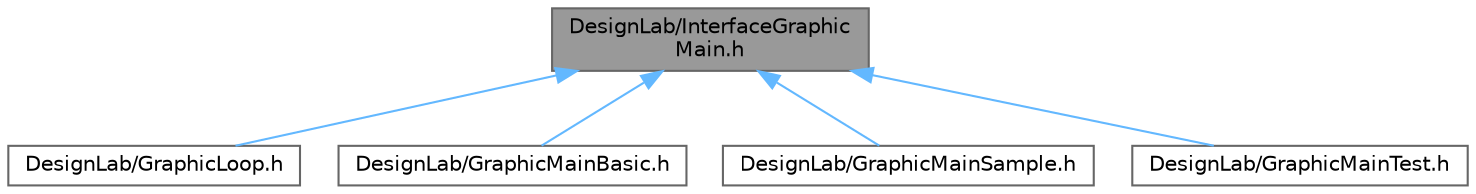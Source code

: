 digraph "DesignLab/InterfaceGraphicMain.h"
{
 // LATEX_PDF_SIZE
  bgcolor="transparent";
  edge [fontname=Helvetica,fontsize=10,labelfontname=Helvetica,labelfontsize=10];
  node [fontname=Helvetica,fontsize=10,shape=box,height=0.2,width=0.4];
  Node1 [id="Node000001",label="DesignLab/InterfaceGraphic\lMain.h",height=0.2,width=0.4,color="gray40", fillcolor="grey60", style="filled", fontcolor="black",tooltip="IGraphicMainクラスの宣言．IGraphicMainはインターフェイスであるので実態が作れない．"];
  Node1 -> Node2 [id="edge1_Node000001_Node000002",dir="back",color="steelblue1",style="solid",tooltip=" "];
  Node2 [id="Node000002",label="DesignLab/GraphicLoop.h",height=0.2,width=0.4,color="grey40", fillcolor="white", style="filled",URL="$_graphic_loop_8h.html",tooltip="GraphicLoopクラスの実装を行っている．"];
  Node1 -> Node3 [id="edge2_Node000001_Node000003",dir="back",color="steelblue1",style="solid",tooltip=" "];
  Node3 [id="Node000003",label="DesignLab/GraphicMainBasic.h",height=0.2,width=0.4,color="grey40", fillcolor="white", style="filled",URL="$_graphic_main_basic_8h.html",tooltip="基本的な描画クラスの実装．"];
  Node1 -> Node4 [id="edge3_Node000001_Node000004",dir="back",color="steelblue1",style="solid",tooltip=" "];
  Node4 [id="Node000004",label="DesignLab/GraphicMainSample.h",height=0.2,width=0.4,color="grey40", fillcolor="white", style="filled",URL="$_graphic_main_sample_8h.html",tooltip="IGraphicMainの使い方解説"];
  Node1 -> Node5 [id="edge4_Node000001_Node000005",dir="back",color="steelblue1",style="solid",tooltip=" "];
  Node5 [id="Node000005",label="DesignLab/GraphicMainTest.h",height=0.2,width=0.4,color="grey40", fillcolor="white", style="filled",URL="$_graphic_main_test_8h_source.html",tooltip=" "];
}
